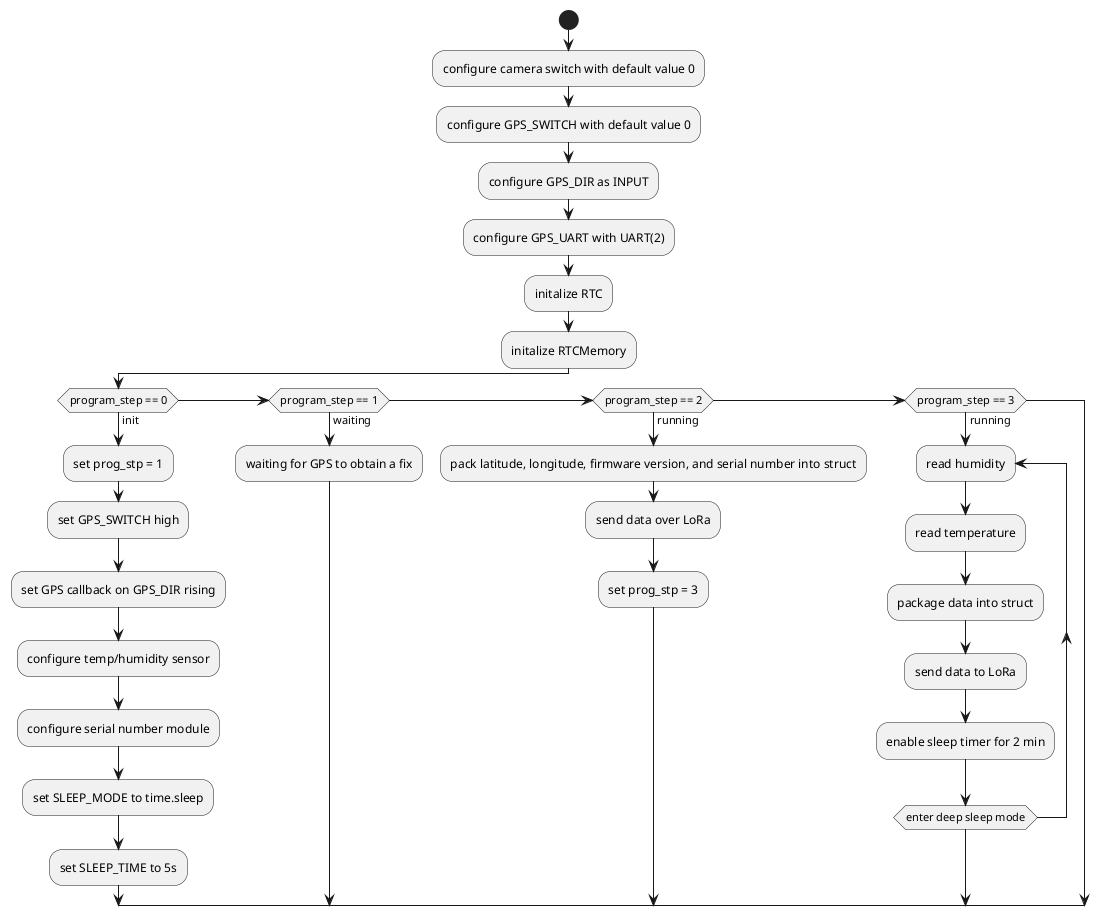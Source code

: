@startuml sw_diagram

skinparam shadowing false

start
:configure camera switch with default value 0;
:configure GPS_SWITCH with default value 0;
:configure GPS_DIR as INPUT;
:configure GPS_UART with UART(2);
:initalize RTC;
:initalize RTCMemory;
if (program_step == 0) then (init)
    :set prog_stp = 1;
    :set GPS_SWITCH high;
    :set GPS callback on GPS_DIR rising;
    :configure temp/humidity sensor;
    :configure serial number module;
    :set SLEEP_MODE to time.sleep;
    :set SLEEP_TIME to 5s;

elseif (program_step == 1) then (waiting)
    :waiting for GPS to obtain a fix;

elseif (program_step == 2) then (running)
    :pack latitude, longitude, firmware version, and serial number into struct;
    :send data over LoRa;
    :set prog_stp = 3;
elseif (program_step == 3) then (running)
    repeat :read humidity;
    :read temperature;
    :package data into struct;
    :send data to LoRa;
    :enable sleep timer for 2 min;
    repeat while (enter deep sleep mode)
endif
@enduml

@startuml gps_interrupt

skinparam shadowing false

start
:read GPS line from UART;
:parse GPS line into standard NMEA message;
:check that NMEA message type is GPRMC;
:validate longitude, latitude, date, and time;
:initalize RTC with current date/time;
:set program latitude and longitude values;
:remove GPS IRQ;
:remove hold on GPS switch;
:turn GPS switch off;
:set prog_stp = 2;
stop
@enduml